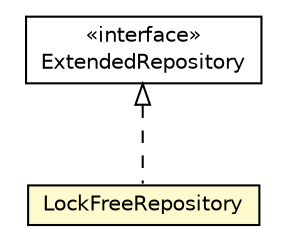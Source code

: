 #!/usr/local/bin/dot
#
# Class diagram 
# Generated by UMLGraph version 5.1 (http://www.umlgraph.org/)
#

digraph G {
	edge [fontname="Helvetica",fontsize=10,labelfontname="Helvetica",labelfontsize=10];
	node [fontname="Helvetica",fontsize=10,shape=plaintext];
	nodesep=0.25;
	ranksep=0.5;
	// pt.ist.fenixframework.backend.jvstm.repository.LockFreeRepository
	c108133 [label=<<table title="pt.ist.fenixframework.backend.jvstm.repository.LockFreeRepository" border="0" cellborder="1" cellspacing="0" cellpadding="2" port="p" bgcolor="lemonChiffon" href="./LockFreeRepository.html">
		<tr><td><table border="0" cellspacing="0" cellpadding="1">
<tr><td align="center" balign="center"> LockFreeRepository </td></tr>
		</table></td></tr>
		</table>>, fontname="Helvetica", fontcolor="black", fontsize=10.0];
	// pt.ist.fenixframework.backend.jvstm.repository.ExtendedRepository
	c108134 [label=<<table title="pt.ist.fenixframework.backend.jvstm.repository.ExtendedRepository" border="0" cellborder="1" cellspacing="0" cellpadding="2" port="p" href="./ExtendedRepository.html">
		<tr><td><table border="0" cellspacing="0" cellpadding="1">
<tr><td align="center" balign="center"> &#171;interface&#187; </td></tr>
<tr><td align="center" balign="center"> ExtendedRepository </td></tr>
		</table></td></tr>
		</table>>, fontname="Helvetica", fontcolor="black", fontsize=10.0];
	//pt.ist.fenixframework.backend.jvstm.repository.LockFreeRepository implements pt.ist.fenixframework.backend.jvstm.repository.ExtendedRepository
	c108134:p -> c108133:p [dir=back,arrowtail=empty,style=dashed];
}

